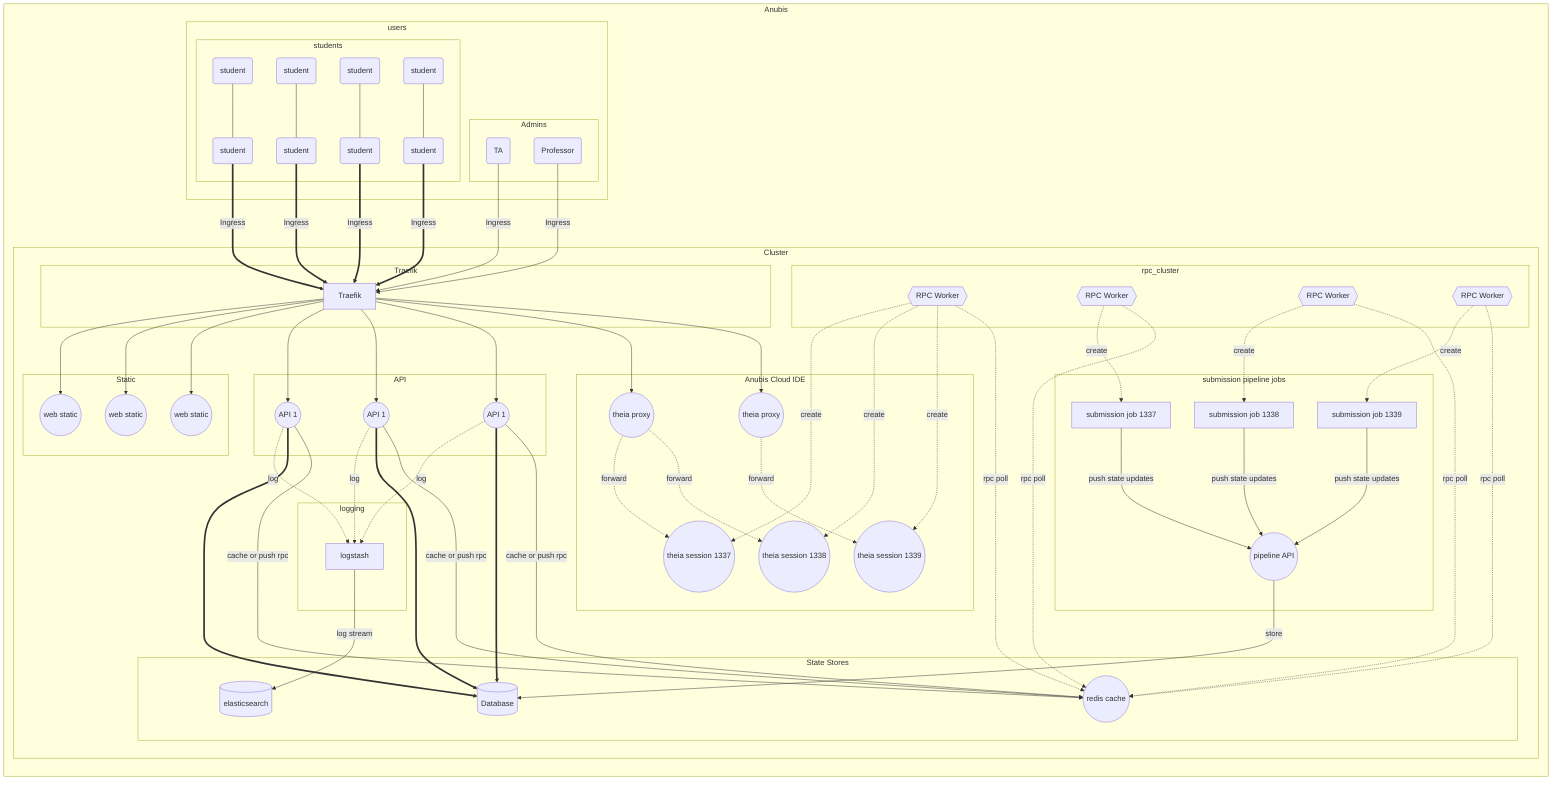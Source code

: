 graph LR
    subgraph Anubis

    subgraph users
    subgraph students_group[students]
    student1(student)
    student2(student)
    student3(student)
    student4(student)
    student5(student) --- student1
    student6(student) --- student2
    student7(student) --- student3
    student8(student) --- student4
    end
    subgraph admins [Admins]
    ta(TA)
    professor(Professor)
    end
    end


    subgraph Cluster

    subgraph traefik_group[Traefik]
    traefik[Traefik]
    end

    subgraph theia [Anubis Cloud IDE]
    theia_proxy1((theia proxy))
    theia_proxy2((theia proxy))
    theia1((theia session 1337))
    theia2((theia session 1338))
    theia3((theia session 1339))
    end

    subgraph API [API]
    api1((API 1))
    api2((API 1))
    api3((API 1))
    end

    subgraph web_group [Static]
    web1((web static))
    web2((web static))
    web3((web static))
    end

    subgraph logging [logging]
    logstash
    end

    subgraph state_group [State Stores]
    db[(Database)]
    elastic[(elasticsearch)]
    redis((redis cache))
    end


    subgraph rpc_cluster
    rpc1{{RPC Worker}}
    rpc2{{RPC Worker}}
    rpc3{{RPC Worker}}
    rpc4{{RPC Worker}}
    end

    subgraph pipeline_group [submission pipeline jobs]
    submission1[submission job 1337]
    submission2[submission job 1338]
    submission3[submission job 1339]
    pipeline_api((pipeline API))
    end

    end

    end




    student1 & student2 & student3 & student4 ==> |Ingress| traefik
    ta & professor --> |Ingress| traefik

    traefik --> web1 & web2 & web3 & api1 & api2 & api3
    traefik --> theia_proxy1 & theia_proxy2

    theia_proxy1 -.-> |forward| theia1 & theia2
    theia_proxy2 -.-> |forward| theia3
    rpc1 -.-> |create| theia1 & theia2 & theia3

    api1 & api2 & api3 -.-> |log| logstash
    api1 & api2 & api3 ==> db
    api1 & api2 & api3 --> |cache or push rpc| redis
    logstash --> |log stream| elastic

    submission1 & submission2 & submission3 --> |push state updates| pipeline_api

    rpc2 -.-> |create| submission1
    rpc3 -.-> |create| submission2
    rpc4 -.-> |create| submission3
    rpc1 & rpc2 & rpc3 & rpc4 -.-> |rpc poll| redis
    pipeline_api --> |store| db